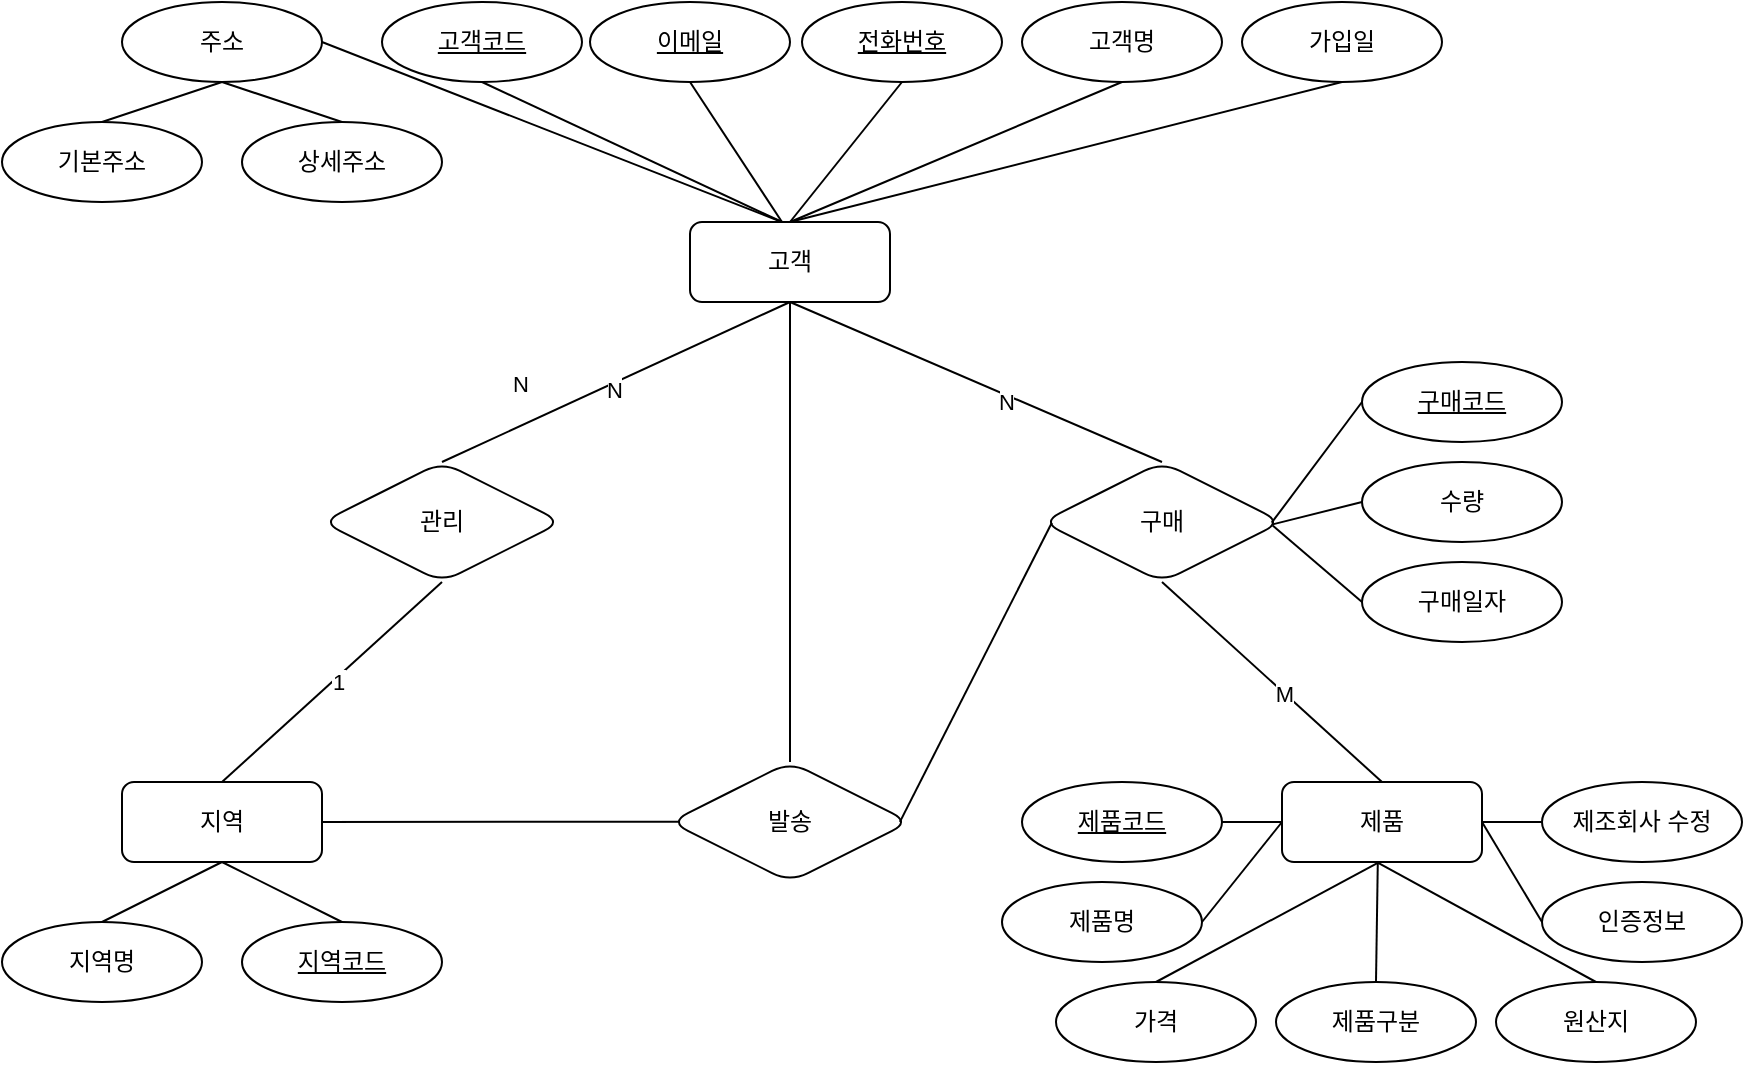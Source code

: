 <mxfile version="24.3.0" type="github">
  <diagram name="페이지-1" id="Em0SUkirB6BjcU2I9QTY">
    <mxGraphModel dx="1576" dy="1025" grid="1" gridSize="10" guides="1" tooltips="1" connect="1" arrows="1" fold="1" page="1" pageScale="1" pageWidth="827" pageHeight="1169" math="0" shadow="0">
      <root>
        <mxCell id="0" />
        <mxCell id="1" parent="0" />
        <mxCell id="7VY-dnaH7uGsK5_24sgp-1" value="고객" style="whiteSpace=wrap;html=1;align=center;rounded=1;" parent="1" vertex="1">
          <mxGeometry x="364" y="150" width="100" height="40" as="geometry" />
        </mxCell>
        <mxCell id="7VY-dnaH7uGsK5_24sgp-2" value="지역" style="whiteSpace=wrap;html=1;align=center;rounded=1;" parent="1" vertex="1">
          <mxGeometry x="80" y="430" width="100" height="40" as="geometry" />
        </mxCell>
        <mxCell id="7VY-dnaH7uGsK5_24sgp-3" value="제품" style="whiteSpace=wrap;html=1;align=center;rounded=1;" parent="1" vertex="1">
          <mxGeometry x="660" y="430" width="100" height="40" as="geometry" />
        </mxCell>
        <mxCell id="7VY-dnaH7uGsK5_24sgp-4" value="주소" style="ellipse;whiteSpace=wrap;html=1;align=center;rounded=1;" parent="1" vertex="1">
          <mxGeometry x="80" y="40" width="100" height="40" as="geometry" />
        </mxCell>
        <mxCell id="7VY-dnaH7uGsK5_24sgp-12" value="고객명" style="ellipse;whiteSpace=wrap;html=1;align=center;rounded=1;" parent="1" vertex="1">
          <mxGeometry x="530" y="40" width="100" height="40" as="geometry" />
        </mxCell>
        <mxCell id="7VY-dnaH7uGsK5_24sgp-13" value="가입일" style="ellipse;whiteSpace=wrap;html=1;align=center;rounded=1;" parent="1" vertex="1">
          <mxGeometry x="640" y="40" width="100" height="40" as="geometry" />
        </mxCell>
        <mxCell id="7VY-dnaH7uGsK5_24sgp-16" value="전화번호" style="ellipse;whiteSpace=wrap;html=1;align=center;fontStyle=4;rounded=1;" parent="1" vertex="1">
          <mxGeometry x="420" y="40" width="100" height="40" as="geometry" />
        </mxCell>
        <mxCell id="7VY-dnaH7uGsK5_24sgp-17" value="이메일" style="ellipse;whiteSpace=wrap;html=1;align=center;fontStyle=4;rounded=1;" parent="1" vertex="1">
          <mxGeometry x="314" y="40" width="100" height="40" as="geometry" />
        </mxCell>
        <mxCell id="7VY-dnaH7uGsK5_24sgp-18" value="고객코드" style="ellipse;whiteSpace=wrap;html=1;align=center;fontStyle=4;rounded=1;" parent="1" vertex="1">
          <mxGeometry x="210" y="40" width="100" height="40" as="geometry" />
        </mxCell>
        <mxCell id="7VY-dnaH7uGsK5_24sgp-19" value="상세주소" style="ellipse;whiteSpace=wrap;html=1;align=center;rounded=1;" parent="1" vertex="1">
          <mxGeometry x="140" y="100" width="100" height="40" as="geometry" />
        </mxCell>
        <mxCell id="7VY-dnaH7uGsK5_24sgp-20" value="기본주소" style="ellipse;whiteSpace=wrap;html=1;align=center;rounded=1;" parent="1" vertex="1">
          <mxGeometry x="20" y="100" width="100" height="40" as="geometry" />
        </mxCell>
        <mxCell id="7VY-dnaH7uGsK5_24sgp-21" value="" style="endArrow=none;html=1;rounded=0;entryX=0.5;entryY=1;entryDx=0;entryDy=0;exitX=0.5;exitY=0;exitDx=0;exitDy=0;" parent="1" source="7VY-dnaH7uGsK5_24sgp-20" target="7VY-dnaH7uGsK5_24sgp-4" edge="1">
          <mxGeometry relative="1" as="geometry">
            <mxPoint x="50" y="180" as="sourcePoint" />
            <mxPoint x="210" y="180" as="targetPoint" />
            <Array as="points">
              <mxPoint x="100" y="90" />
            </Array>
          </mxGeometry>
        </mxCell>
        <mxCell id="7VY-dnaH7uGsK5_24sgp-23" value="" style="endArrow=none;html=1;rounded=0;entryX=0.5;entryY=1;entryDx=0;entryDy=0;exitX=0.5;exitY=0;exitDx=0;exitDy=0;" parent="1" source="7VY-dnaH7uGsK5_24sgp-19" target="7VY-dnaH7uGsK5_24sgp-4" edge="1">
          <mxGeometry relative="1" as="geometry">
            <mxPoint x="80" y="110" as="sourcePoint" />
            <mxPoint x="140" y="90" as="targetPoint" />
            <Array as="points" />
          </mxGeometry>
        </mxCell>
        <mxCell id="7VY-dnaH7uGsK5_24sgp-24" value="관리" style="shape=rhombus;perimeter=rhombusPerimeter;whiteSpace=wrap;html=1;align=center;rounded=1;" parent="1" vertex="1">
          <mxGeometry x="180" y="270" width="120" height="60" as="geometry" />
        </mxCell>
        <mxCell id="7VY-dnaH7uGsK5_24sgp-25" value="구매" style="shape=rhombus;perimeter=rhombusPerimeter;whiteSpace=wrap;html=1;align=center;rounded=1;" parent="1" vertex="1">
          <mxGeometry x="540" y="270" width="120" height="60" as="geometry" />
        </mxCell>
        <mxCell id="7VY-dnaH7uGsK5_24sgp-26" value="" style="endArrow=none;html=1;rounded=0;entryX=0.5;entryY=0;entryDx=0;entryDy=0;exitX=0.5;exitY=1;exitDx=0;exitDy=0;" parent="1" source="7VY-dnaH7uGsK5_24sgp-1" target="7VY-dnaH7uGsK5_24sgp-24" edge="1">
          <mxGeometry relative="1" as="geometry">
            <mxPoint x="420" y="270" as="sourcePoint" />
            <mxPoint x="360" y="250" as="targetPoint" />
            <Array as="points" />
          </mxGeometry>
        </mxCell>
        <mxCell id="7VY-dnaH7uGsK5_24sgp-36" value="N" style="edgeLabel;html=1;align=center;verticalAlign=middle;resizable=0;points=[];rounded=1;" parent="7VY-dnaH7uGsK5_24sgp-26" vertex="1" connectable="0">
          <mxGeometry x="0.258" y="-1" relative="1" as="geometry">
            <mxPoint x="-25" y="-9" as="offset" />
          </mxGeometry>
        </mxCell>
        <mxCell id="7VY-dnaH7uGsK5_24sgp-43" value="N" style="edgeLabel;html=1;align=center;verticalAlign=middle;resizable=0;points=[];rounded=1;" parent="7VY-dnaH7uGsK5_24sgp-26" vertex="1" connectable="0">
          <mxGeometry x="0.036" y="3" relative="1" as="geometry">
            <mxPoint as="offset" />
          </mxGeometry>
        </mxCell>
        <mxCell id="7VY-dnaH7uGsK5_24sgp-27" value="" style="endArrow=none;html=1;rounded=0;exitX=0.5;exitY=0;exitDx=0;exitDy=0;entryX=0.5;entryY=1;entryDx=0;entryDy=0;" parent="1" source="7VY-dnaH7uGsK5_24sgp-25" target="7VY-dnaH7uGsK5_24sgp-1" edge="1">
          <mxGeometry relative="1" as="geometry">
            <mxPoint x="424" y="200" as="sourcePoint" />
            <mxPoint x="410" y="190" as="targetPoint" />
            <Array as="points" />
          </mxGeometry>
        </mxCell>
        <mxCell id="7VY-dnaH7uGsK5_24sgp-41" value="N" style="edgeLabel;html=1;align=center;verticalAlign=middle;resizable=0;points=[];rounded=1;" parent="7VY-dnaH7uGsK5_24sgp-27" vertex="1" connectable="0">
          <mxGeometry x="-0.172" y="3" relative="1" as="geometry">
            <mxPoint as="offset" />
          </mxGeometry>
        </mxCell>
        <mxCell id="7VY-dnaH7uGsK5_24sgp-28" value="" style="endArrow=none;html=1;rounded=0;exitX=0.5;exitY=1;exitDx=0;exitDy=0;entryX=0.5;entryY=0;entryDx=0;entryDy=0;" parent="1" source="7VY-dnaH7uGsK5_24sgp-24" target="7VY-dnaH7uGsK5_24sgp-2" edge="1">
          <mxGeometry relative="1" as="geometry">
            <mxPoint x="610" y="280" as="sourcePoint" />
            <mxPoint x="420" y="200" as="targetPoint" />
            <Array as="points" />
          </mxGeometry>
        </mxCell>
        <mxCell id="7VY-dnaH7uGsK5_24sgp-45" value="1" style="edgeLabel;html=1;align=center;verticalAlign=middle;resizable=0;points=[];rounded=1;" parent="7VY-dnaH7uGsK5_24sgp-28" vertex="1" connectable="0">
          <mxGeometry x="-0.039" y="1" relative="1" as="geometry">
            <mxPoint y="1" as="offset" />
          </mxGeometry>
        </mxCell>
        <mxCell id="7VY-dnaH7uGsK5_24sgp-29" value="" style="endArrow=none;html=1;rounded=0;exitX=0.5;exitY=0;exitDx=0;exitDy=0;entryX=0.5;entryY=1;entryDx=0;entryDy=0;" parent="1" source="7VY-dnaH7uGsK5_24sgp-3" target="7VY-dnaH7uGsK5_24sgp-25" edge="1">
          <mxGeometry relative="1" as="geometry">
            <mxPoint x="610" y="280" as="sourcePoint" />
            <mxPoint x="420" y="200" as="targetPoint" />
            <Array as="points" />
          </mxGeometry>
        </mxCell>
        <mxCell id="7VY-dnaH7uGsK5_24sgp-42" value="M" style="edgeLabel;html=1;align=center;verticalAlign=middle;resizable=0;points=[];rounded=1;" parent="7VY-dnaH7uGsK5_24sgp-29" vertex="1" connectable="0">
          <mxGeometry x="-0.114" relative="1" as="geometry">
            <mxPoint as="offset" />
          </mxGeometry>
        </mxCell>
        <mxCell id="7VY-dnaH7uGsK5_24sgp-30" value="" style="endArrow=none;html=1;rounded=0;entryX=0.5;entryY=1;entryDx=0;entryDy=0;" parent="1" target="7VY-dnaH7uGsK5_24sgp-18" edge="1">
          <mxGeometry relative="1" as="geometry">
            <mxPoint x="410" y="150" as="sourcePoint" />
            <mxPoint x="354" y="130" as="targetPoint" />
            <Array as="points" />
          </mxGeometry>
        </mxCell>
        <mxCell id="7VY-dnaH7uGsK5_24sgp-31" value="" style="endArrow=none;html=1;rounded=0;entryX=1;entryY=0.5;entryDx=0;entryDy=0;" parent="1" target="7VY-dnaH7uGsK5_24sgp-4" edge="1">
          <mxGeometry relative="1" as="geometry">
            <mxPoint x="410" y="150" as="sourcePoint" />
            <mxPoint x="270" y="90" as="targetPoint" />
            <Array as="points" />
          </mxGeometry>
        </mxCell>
        <mxCell id="7VY-dnaH7uGsK5_24sgp-32" value="" style="endArrow=none;html=1;rounded=0;entryX=0.5;entryY=1;entryDx=0;entryDy=0;" parent="1" target="7VY-dnaH7uGsK5_24sgp-17" edge="1">
          <mxGeometry relative="1" as="geometry">
            <mxPoint x="410" y="150" as="sourcePoint" />
            <mxPoint x="280" y="100" as="targetPoint" />
            <Array as="points" />
          </mxGeometry>
        </mxCell>
        <mxCell id="7VY-dnaH7uGsK5_24sgp-33" value="" style="endArrow=none;html=1;rounded=0;entryX=0.5;entryY=1;entryDx=0;entryDy=0;exitX=0.5;exitY=0;exitDx=0;exitDy=0;" parent="1" source="7VY-dnaH7uGsK5_24sgp-1" target="7VY-dnaH7uGsK5_24sgp-16" edge="1">
          <mxGeometry relative="1" as="geometry">
            <mxPoint x="444" y="180" as="sourcePoint" />
            <mxPoint x="374" y="90" as="targetPoint" />
            <Array as="points" />
          </mxGeometry>
        </mxCell>
        <mxCell id="7VY-dnaH7uGsK5_24sgp-34" value="" style="endArrow=none;html=1;rounded=0;entryX=0.5;entryY=1;entryDx=0;entryDy=0;exitX=0.5;exitY=0;exitDx=0;exitDy=0;" parent="1" source="7VY-dnaH7uGsK5_24sgp-1" target="7VY-dnaH7uGsK5_24sgp-12" edge="1">
          <mxGeometry relative="1" as="geometry">
            <mxPoint x="454" y="190" as="sourcePoint" />
            <mxPoint x="480" y="90" as="targetPoint" />
            <Array as="points" />
          </mxGeometry>
        </mxCell>
        <mxCell id="7VY-dnaH7uGsK5_24sgp-35" value="" style="endArrow=none;html=1;rounded=0;entryX=0.5;entryY=1;entryDx=0;entryDy=0;exitX=0.5;exitY=0;exitDx=0;exitDy=0;" parent="1" source="7VY-dnaH7uGsK5_24sgp-1" target="7VY-dnaH7uGsK5_24sgp-13" edge="1">
          <mxGeometry relative="1" as="geometry">
            <mxPoint x="464" y="200" as="sourcePoint" />
            <mxPoint x="490" y="100" as="targetPoint" />
            <Array as="points" />
          </mxGeometry>
        </mxCell>
        <mxCell id="7VY-dnaH7uGsK5_24sgp-46" value="지역명" style="ellipse;whiteSpace=wrap;html=1;align=center;rounded=1;" parent="1" vertex="1">
          <mxGeometry x="20" y="500" width="100" height="40" as="geometry" />
        </mxCell>
        <mxCell id="7VY-dnaH7uGsK5_24sgp-48" value="" style="endArrow=none;html=1;rounded=0;entryX=0.5;entryY=1;entryDx=0;entryDy=0;exitX=0.5;exitY=0;exitDx=0;exitDy=0;" parent="1" edge="1">
          <mxGeometry relative="1" as="geometry">
            <mxPoint x="190" y="500" as="sourcePoint" />
            <mxPoint x="130" y="470" as="targetPoint" />
            <Array as="points" />
          </mxGeometry>
        </mxCell>
        <mxCell id="7VY-dnaH7uGsK5_24sgp-49" value="" style="endArrow=none;html=1;rounded=0;entryX=0.5;entryY=1;entryDx=0;entryDy=0;exitX=0.5;exitY=0;exitDx=0;exitDy=0;" parent="1" source="7VY-dnaH7uGsK5_24sgp-46" target="7VY-dnaH7uGsK5_24sgp-2" edge="1">
          <mxGeometry relative="1" as="geometry">
            <mxPoint x="200" y="510" as="sourcePoint" />
            <mxPoint x="140" y="480" as="targetPoint" />
            <Array as="points" />
          </mxGeometry>
        </mxCell>
        <mxCell id="7VY-dnaH7uGsK5_24sgp-55" value="지역코드" style="ellipse;whiteSpace=wrap;html=1;align=center;fontStyle=4;rounded=1;" parent="1" vertex="1">
          <mxGeometry x="140" y="500" width="100" height="40" as="geometry" />
        </mxCell>
        <mxCell id="7VY-dnaH7uGsK5_24sgp-56" value="제품코드" style="ellipse;whiteSpace=wrap;html=1;align=center;fontStyle=4;rounded=1;" parent="1" vertex="1">
          <mxGeometry x="530" y="430" width="100" height="40" as="geometry" />
        </mxCell>
        <mxCell id="7VY-dnaH7uGsK5_24sgp-57" value="구매코드" style="ellipse;whiteSpace=wrap;html=1;align=center;fontStyle=4;rounded=1;" parent="1" vertex="1">
          <mxGeometry x="700" y="220" width="100" height="40" as="geometry" />
        </mxCell>
        <mxCell id="7VY-dnaH7uGsK5_24sgp-58" value="제품명" style="ellipse;whiteSpace=wrap;html=1;align=center;rounded=1;" parent="1" vertex="1">
          <mxGeometry x="520" y="480" width="100" height="40" as="geometry" />
        </mxCell>
        <mxCell id="7VY-dnaH7uGsK5_24sgp-59" value="제품구분" style="ellipse;whiteSpace=wrap;html=1;align=center;rounded=1;" parent="1" vertex="1">
          <mxGeometry x="657" y="530" width="100" height="40" as="geometry" />
        </mxCell>
        <mxCell id="7VY-dnaH7uGsK5_24sgp-62" value="가격" style="ellipse;whiteSpace=wrap;html=1;align=center;rounded=1;" parent="1" vertex="1">
          <mxGeometry x="547" y="530" width="100" height="40" as="geometry" />
        </mxCell>
        <mxCell id="7VY-dnaH7uGsK5_24sgp-63" value="수량" style="ellipse;whiteSpace=wrap;html=1;align=center;rounded=1;" parent="1" vertex="1">
          <mxGeometry x="700" y="270" width="100" height="40" as="geometry" />
        </mxCell>
        <mxCell id="7VY-dnaH7uGsK5_24sgp-64" value="구매일자" style="ellipse;whiteSpace=wrap;html=1;align=center;rounded=1;" parent="1" vertex="1">
          <mxGeometry x="700" y="320" width="100" height="40" as="geometry" />
        </mxCell>
        <mxCell id="7VY-dnaH7uGsK5_24sgp-66" value="원산지" style="ellipse;whiteSpace=wrap;html=1;align=center;rounded=1;" parent="1" vertex="1">
          <mxGeometry x="767" y="530" width="100" height="40" as="geometry" />
        </mxCell>
        <mxCell id="7VY-dnaH7uGsK5_24sgp-67" value="인증정보" style="ellipse;whiteSpace=wrap;html=1;align=center;rounded=1;" parent="1" vertex="1">
          <mxGeometry x="790" y="480" width="100" height="40" as="geometry" />
        </mxCell>
        <mxCell id="7VY-dnaH7uGsK5_24sgp-68" value="제조회사 수정" style="ellipse;whiteSpace=wrap;html=1;align=center;rounded=1;" parent="1" vertex="1">
          <mxGeometry x="790" y="430" width="100" height="40" as="geometry" />
        </mxCell>
        <mxCell id="7VY-dnaH7uGsK5_24sgp-69" value="" style="endArrow=none;html=1;rounded=0;exitX=1;exitY=0.5;exitDx=0;exitDy=0;entryX=0;entryY=0.5;entryDx=0;entryDy=0;" parent="1" source="7VY-dnaH7uGsK5_24sgp-56" target="7VY-dnaH7uGsK5_24sgp-3" edge="1">
          <mxGeometry relative="1" as="geometry">
            <mxPoint x="442" y="540" as="sourcePoint" />
            <mxPoint x="710" y="470" as="targetPoint" />
            <Array as="points" />
          </mxGeometry>
        </mxCell>
        <mxCell id="7VY-dnaH7uGsK5_24sgp-70" value="" style="endArrow=none;html=1;rounded=0;entryX=0;entryY=0.5;entryDx=0;entryDy=0;exitX=0.957;exitY=0.506;exitDx=0;exitDy=0;exitPerimeter=0;" parent="1" source="7VY-dnaH7uGsK5_24sgp-25" target="7VY-dnaH7uGsK5_24sgp-57" edge="1">
          <mxGeometry relative="1" as="geometry">
            <mxPoint x="660" y="300" as="sourcePoint" />
            <mxPoint x="710" y="100" as="targetPoint" />
            <Array as="points" />
          </mxGeometry>
        </mxCell>
        <mxCell id="7VY-dnaH7uGsK5_24sgp-71" value="" style="endArrow=none;html=1;rounded=0;entryX=0;entryY=0.5;entryDx=0;entryDy=0;exitX=0.961;exitY=0.52;exitDx=0;exitDy=0;exitPerimeter=0;" parent="1" source="7VY-dnaH7uGsK5_24sgp-25" target="7VY-dnaH7uGsK5_24sgp-63" edge="1">
          <mxGeometry relative="1" as="geometry">
            <mxPoint x="660" y="300" as="sourcePoint" />
            <mxPoint x="710" y="250" as="targetPoint" />
            <Array as="points" />
          </mxGeometry>
        </mxCell>
        <mxCell id="7VY-dnaH7uGsK5_24sgp-72" value="" style="endArrow=none;html=1;rounded=0;entryX=0;entryY=0.5;entryDx=0;entryDy=0;exitX=0.961;exitY=0.529;exitDx=0;exitDy=0;exitPerimeter=0;" parent="1" source="7VY-dnaH7uGsK5_24sgp-25" target="7VY-dnaH7uGsK5_24sgp-64" edge="1">
          <mxGeometry relative="1" as="geometry">
            <mxPoint x="665" y="309" as="sourcePoint" />
            <mxPoint x="710" y="300" as="targetPoint" />
            <Array as="points" />
          </mxGeometry>
        </mxCell>
        <mxCell id="7VY-dnaH7uGsK5_24sgp-74" value="" style="endArrow=none;html=1;rounded=0;exitX=1;exitY=0.5;exitDx=0;exitDy=0;entryX=0;entryY=0.5;entryDx=0;entryDy=0;" parent="1" source="7VY-dnaH7uGsK5_24sgp-58" target="7VY-dnaH7uGsK5_24sgp-3" edge="1">
          <mxGeometry relative="1" as="geometry">
            <mxPoint x="640" y="460" as="sourcePoint" />
            <mxPoint x="670" y="460" as="targetPoint" />
            <Array as="points" />
          </mxGeometry>
        </mxCell>
        <mxCell id="7VY-dnaH7uGsK5_24sgp-75" value="" style="endArrow=none;html=1;rounded=0;exitX=0.5;exitY=0;exitDx=0;exitDy=0;entryX=0.479;entryY=1.011;entryDx=0;entryDy=0;entryPerimeter=0;" parent="1" source="7VY-dnaH7uGsK5_24sgp-62" target="7VY-dnaH7uGsK5_24sgp-3" edge="1">
          <mxGeometry relative="1" as="geometry">
            <mxPoint x="630" y="510" as="sourcePoint" />
            <mxPoint x="710" y="470" as="targetPoint" />
            <Array as="points" />
          </mxGeometry>
        </mxCell>
        <mxCell id="7VY-dnaH7uGsK5_24sgp-76" value="" style="endArrow=none;html=1;rounded=0;exitX=0.5;exitY=0;exitDx=0;exitDy=0;entryX=0.479;entryY=0.999;entryDx=0;entryDy=0;entryPerimeter=0;" parent="1" source="7VY-dnaH7uGsK5_24sgp-59" target="7VY-dnaH7uGsK5_24sgp-3" edge="1">
          <mxGeometry relative="1" as="geometry">
            <mxPoint x="640" y="520" as="sourcePoint" />
            <mxPoint x="680" y="470" as="targetPoint" />
            <Array as="points" />
          </mxGeometry>
        </mxCell>
        <mxCell id="7VY-dnaH7uGsK5_24sgp-77" value="" style="endArrow=none;html=1;rounded=0;exitX=0.5;exitY=0;exitDx=0;exitDy=0;entryX=0.474;entryY=1.003;entryDx=0;entryDy=0;entryPerimeter=0;" parent="1" source="7VY-dnaH7uGsK5_24sgp-66" target="7VY-dnaH7uGsK5_24sgp-3" edge="1">
          <mxGeometry relative="1" as="geometry">
            <mxPoint x="717" y="540" as="sourcePoint" />
            <mxPoint x="718" y="480" as="targetPoint" />
            <Array as="points" />
          </mxGeometry>
        </mxCell>
        <mxCell id="7VY-dnaH7uGsK5_24sgp-78" value="" style="endArrow=none;html=1;rounded=0;exitX=0;exitY=0.5;exitDx=0;exitDy=0;entryX=1;entryY=0.5;entryDx=0;entryDy=0;" parent="1" source="7VY-dnaH7uGsK5_24sgp-68" target="7VY-dnaH7uGsK5_24sgp-3" edge="1">
          <mxGeometry relative="1" as="geometry">
            <mxPoint x="827" y="540" as="sourcePoint" />
            <mxPoint x="717" y="480" as="targetPoint" />
            <Array as="points" />
          </mxGeometry>
        </mxCell>
        <mxCell id="7VY-dnaH7uGsK5_24sgp-79" value="" style="endArrow=none;html=1;rounded=0;exitX=0;exitY=0.5;exitDx=0;exitDy=0;entryX=1;entryY=0.5;entryDx=0;entryDy=0;" parent="1" source="7VY-dnaH7uGsK5_24sgp-67" target="7VY-dnaH7uGsK5_24sgp-3" edge="1">
          <mxGeometry relative="1" as="geometry">
            <mxPoint x="837" y="550" as="sourcePoint" />
            <mxPoint x="727" y="490" as="targetPoint" />
            <Array as="points" />
          </mxGeometry>
        </mxCell>
        <mxCell id="7VY-dnaH7uGsK5_24sgp-80" value="발송" style="shape=rhombus;perimeter=rhombusPerimeter;whiteSpace=wrap;html=1;align=center;rounded=1;" parent="1" vertex="1">
          <mxGeometry x="354" y="420" width="120" height="60" as="geometry" />
        </mxCell>
        <mxCell id="7VY-dnaH7uGsK5_24sgp-81" value="" style="endArrow=none;html=1;rounded=0;entryX=0.5;entryY=0;entryDx=0;entryDy=0;" parent="1" source="7VY-dnaH7uGsK5_24sgp-1" target="7VY-dnaH7uGsK5_24sgp-80" edge="1">
          <mxGeometry relative="1" as="geometry">
            <mxPoint x="410" y="190" as="sourcePoint" />
            <mxPoint x="700" y="90" as="targetPoint" />
            <Array as="points" />
          </mxGeometry>
        </mxCell>
        <mxCell id="7VY-dnaH7uGsK5_24sgp-82" value="" style="endArrow=none;html=1;rounded=0;entryX=0.041;entryY=0.497;entryDx=0;entryDy=0;exitX=1;exitY=0.5;exitDx=0;exitDy=0;entryPerimeter=0;" parent="1" source="7VY-dnaH7uGsK5_24sgp-2" target="7VY-dnaH7uGsK5_24sgp-80" edge="1">
          <mxGeometry relative="1" as="geometry">
            <mxPoint x="424" y="200" as="sourcePoint" />
            <mxPoint x="424" y="300" as="targetPoint" />
            <Array as="points" />
          </mxGeometry>
        </mxCell>
        <mxCell id="7VY-dnaH7uGsK5_24sgp-83" value="" style="endArrow=none;html=1;rounded=0;entryX=0.041;entryY=0.506;entryDx=0;entryDy=0;exitX=0.958;exitY=0.499;exitDx=0;exitDy=0;exitPerimeter=0;entryPerimeter=0;" parent="1" source="7VY-dnaH7uGsK5_24sgp-80" target="7VY-dnaH7uGsK5_24sgp-25" edge="1">
          <mxGeometry relative="1" as="geometry">
            <mxPoint x="190" y="460" as="sourcePoint" />
            <mxPoint x="369" y="330" as="targetPoint" />
            <Array as="points" />
          </mxGeometry>
        </mxCell>
      </root>
    </mxGraphModel>
  </diagram>
</mxfile>
